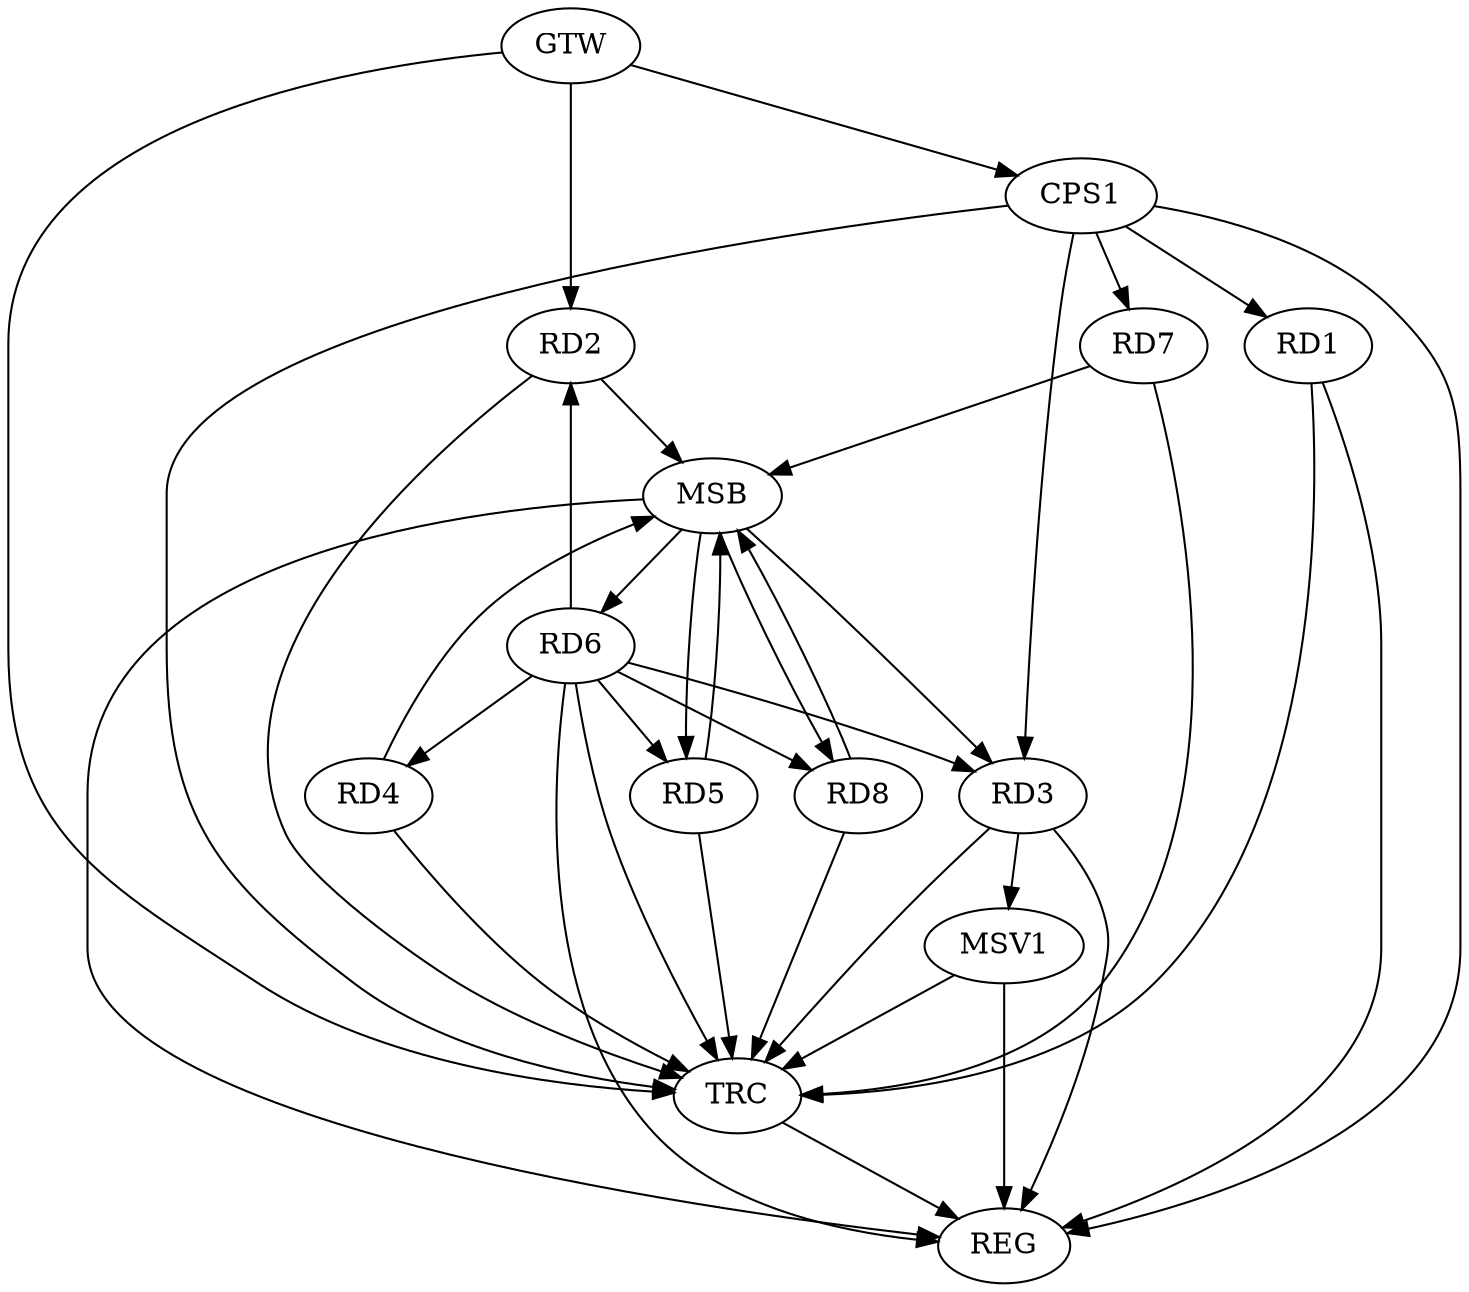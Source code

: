 strict digraph G {
  RD1 [ label="RD1" ];
  RD2 [ label="RD2" ];
  RD3 [ label="RD3" ];
  RD4 [ label="RD4" ];
  RD5 [ label="RD5" ];
  RD6 [ label="RD6" ];
  RD7 [ label="RD7" ];
  RD8 [ label="RD8" ];
  CPS1 [ label="CPS1" ];
  GTW [ label="GTW" ];
  REG [ label="REG" ];
  MSB [ label="MSB" ];
  TRC [ label="TRC" ];
  MSV1 [ label="MSV1" ];
  RD6 -> RD3;
  RD6 -> RD4;
  CPS1 -> RD1;
  CPS1 -> RD3;
  CPS1 -> RD7;
  GTW -> RD2;
  GTW -> CPS1;
  RD1 -> REG;
  RD3 -> REG;
  CPS1 -> REG;
  RD2 -> MSB;
  MSB -> RD5;
  MSB -> REG;
  RD4 -> MSB;
  MSB -> RD8;
  RD5 -> MSB;
  MSB -> RD3;
  RD7 -> MSB;
  RD8 -> MSB;
  MSB -> RD6;
  RD1 -> TRC;
  RD2 -> TRC;
  RD3 -> TRC;
  RD4 -> TRC;
  RD5 -> TRC;
  RD6 -> TRC;
  RD7 -> TRC;
  RD8 -> TRC;
  CPS1 -> TRC;
  GTW -> TRC;
  TRC -> REG;
  RD6 -> REG;
  RD6 -> RD5;
  RD6 -> RD2;
  RD6 -> RD8;
  RD3 -> MSV1;
  MSV1 -> REG;
  MSV1 -> TRC;
}
